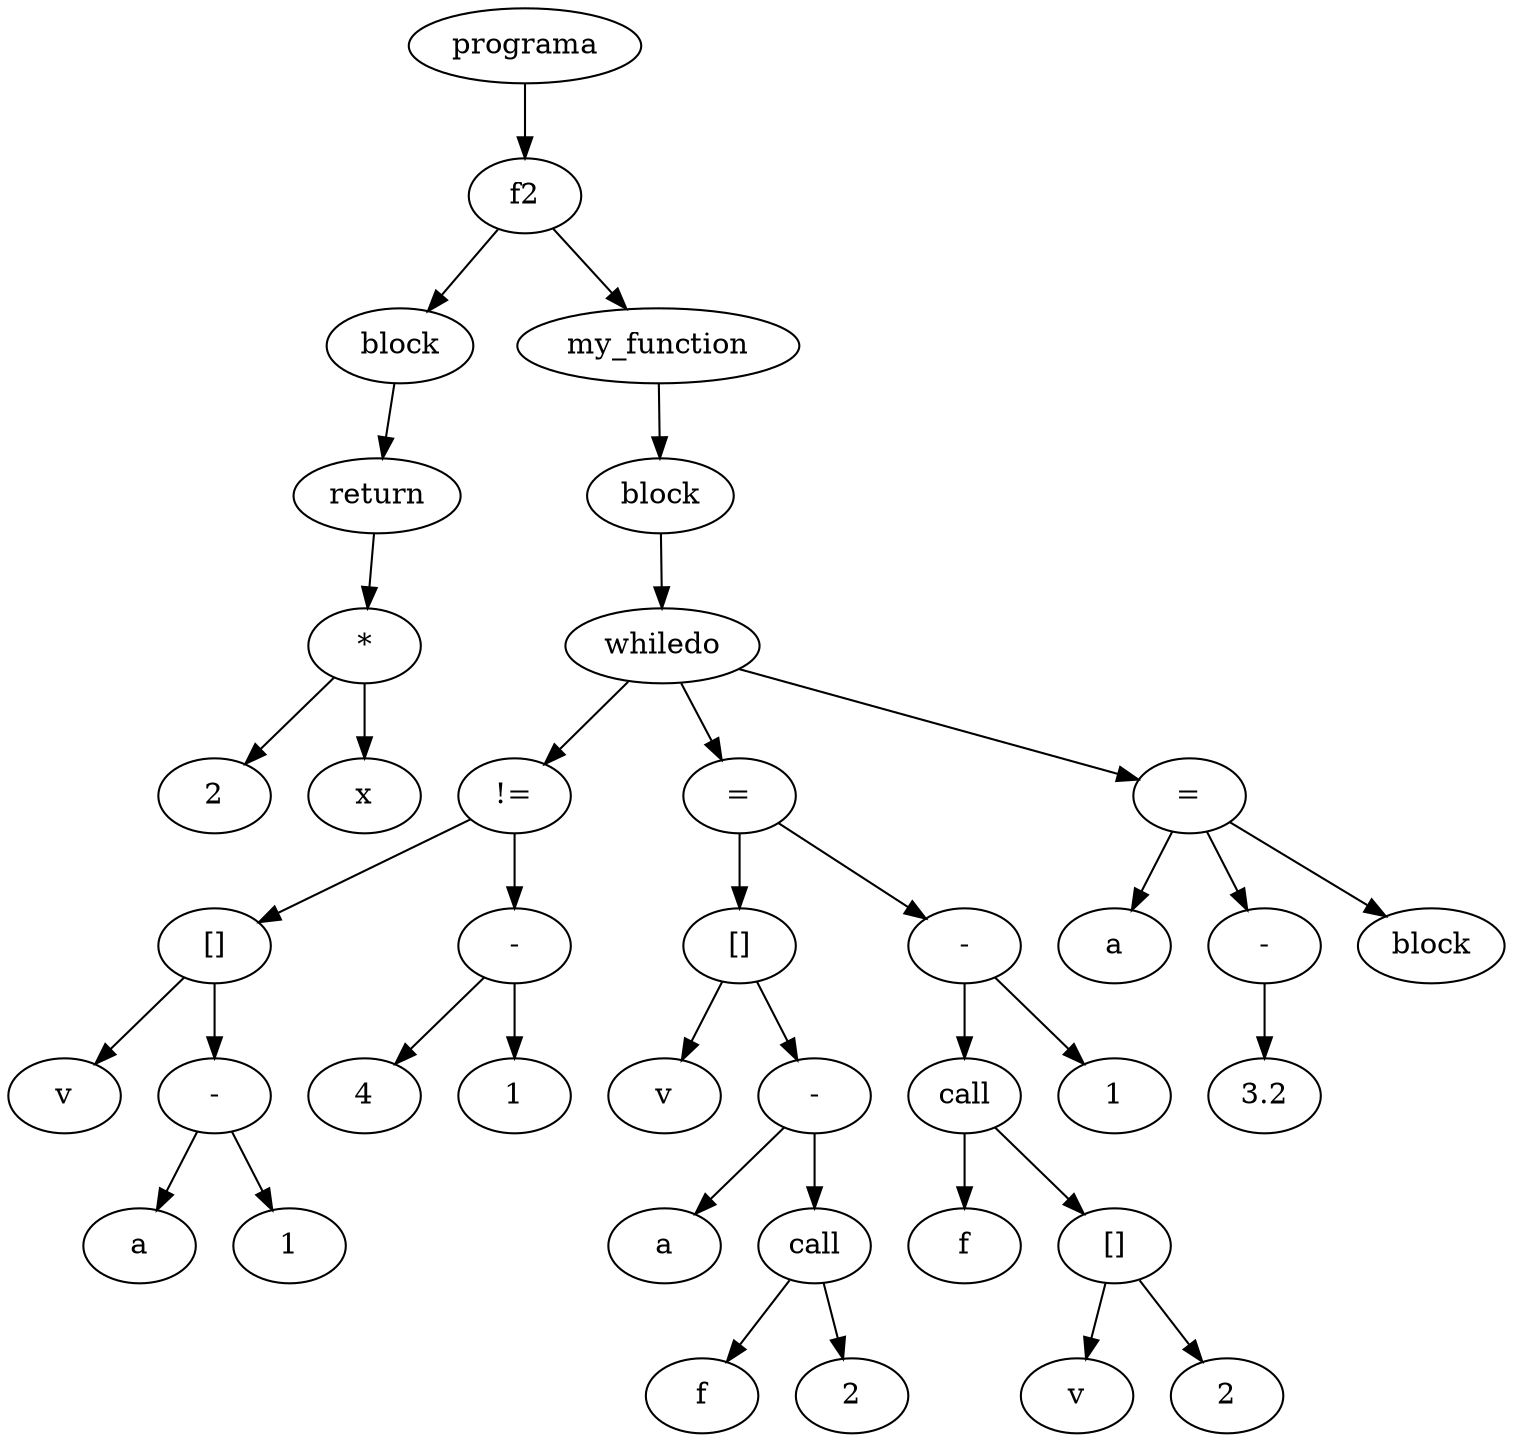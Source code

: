 digraph G {
node_0x1b58520 [label="2"]
node_0x1b58540 [label="x"]
node_0x1b58560 [label="*"]
node_0x1b58560 -> node_0x1b58520
node_0x1b58560 -> node_0x1b58540
node_0x1b58590 [label="return"]
node_0x1b58590 -> node_0x1b58560
node_0x1b585c0 [label="block"]
node_0x1b585c0 -> node_0x1b58590
node_0x1b585f0 [label="f2"]
node_0x1b585f0 -> node_0x1b585c0
node_0x1b58670 [label="v"]
node_0x1b58690 [label="a"]
node_0x1b58700 [label="1"]
node_0x1b58720 [label="-"]
node_0x1b58720 -> node_0x1b58690
node_0x1b58720 -> node_0x1b58700
node_0x1b58750 [label="[]"]
node_0x1b58750 -> node_0x1b58670
node_0x1b58750 -> node_0x1b58720
node_0x1b587d0 [label="4"]
node_0x1b587f0 [label="1"]
node_0x1b58810 [label="-"]
node_0x1b58810 -> node_0x1b587d0
node_0x1b58810 -> node_0x1b587f0
node_0x1b58840 [label="!="]
node_0x1b58840 -> node_0x1b58750
node_0x1b58840 -> node_0x1b58810
node_0x1b58870 [label="v"]
node_0x1b58890 [label="[]"]
node_0x1b588c0 [label="a"]
node_0x1b58930 [label="f"]
node_0x1b58950 [label="2"]
node_0x1b58970 [label="call"]
node_0x1b58970 -> node_0x1b58930
node_0x1b58970 -> node_0x1b58950
node_0x1b589a0 [label="-"]
node_0x1b589a0 -> node_0x1b588c0
node_0x1b589a0 -> node_0x1b58970
node_0x1b589d0 [label="f"]
node_0x1b589f0 [label="v"]
node_0x1b58a10 [label="2"]
node_0x1b58a30 [label="[]"]
node_0x1b58a30 -> node_0x1b589f0
node_0x1b58a30 -> node_0x1b58a10
node_0x1b58a60 [label="call"]
node_0x1b58a60 -> node_0x1b589d0
node_0x1b58a60 -> node_0x1b58a30
node_0x1b58a90 [label="1"]
node_0x1b58ab0 [label="-"]
node_0x1b58ab0 -> node_0x1b58a60
node_0x1b58ab0 -> node_0x1b58a90
node_0x1b58ae0 [label="="]
node_0x1b58ae0 -> node_0x1b58890
node_0x1b58ae0 -> node_0x1b58ab0
node_0x1b58890 -> node_0x1b58870
node_0x1b58890 -> node_0x1b589a0
node_0x1b58b10 [label="whiledo"]
node_0x1b58b10 -> node_0x1b58840
node_0x1b58b10 -> node_0x1b58ae0
node_0x1b58b40 [label="a"]
node_0x1b58bb0 [label="3.2"]
node_0x1b58bd0 [label="-"]
node_0x1b58bd0 -> node_0x1b58bb0
node_0x1b58c00 [label="="]
node_0x1b58c00 -> node_0x1b58b40
node_0x1b58c00 -> node_0x1b58bd0
node_0x1b58c30 [label="block"]
node_0x1b58c00 -> node_0x1b58c30
node_0x1b58b10 -> node_0x1b58c00
node_0x1b58c60 [label="block"]
node_0x1b58c60 -> node_0x1b58b10
node_0x1b58c90 [label="my_function"]
node_0x1b58c90 -> node_0x1b58c60
node_0x1b585f0 -> node_0x1b58c90
node_0x1b58cc0 [label="programa"]
node_0x1b58cc0 -> node_0x1b585f0
}
